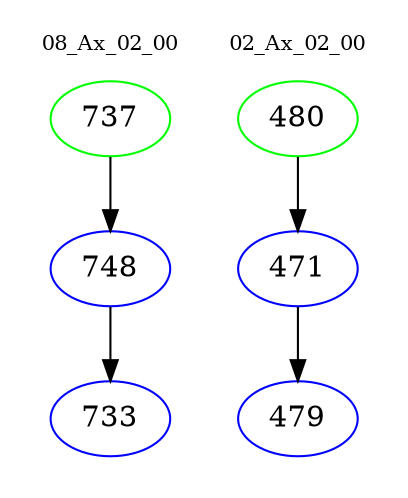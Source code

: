 digraph{
subgraph cluster_0 {
color = white
label = "08_Ax_02_00";
fontsize=10;
T0_737 [label="737", color="green"]
T0_737 -> T0_748 [color="black"]
T0_748 [label="748", color="blue"]
T0_748 -> T0_733 [color="black"]
T0_733 [label="733", color="blue"]
}
subgraph cluster_1 {
color = white
label = "02_Ax_02_00";
fontsize=10;
T1_480 [label="480", color="green"]
T1_480 -> T1_471 [color="black"]
T1_471 [label="471", color="blue"]
T1_471 -> T1_479 [color="black"]
T1_479 [label="479", color="blue"]
}
}
